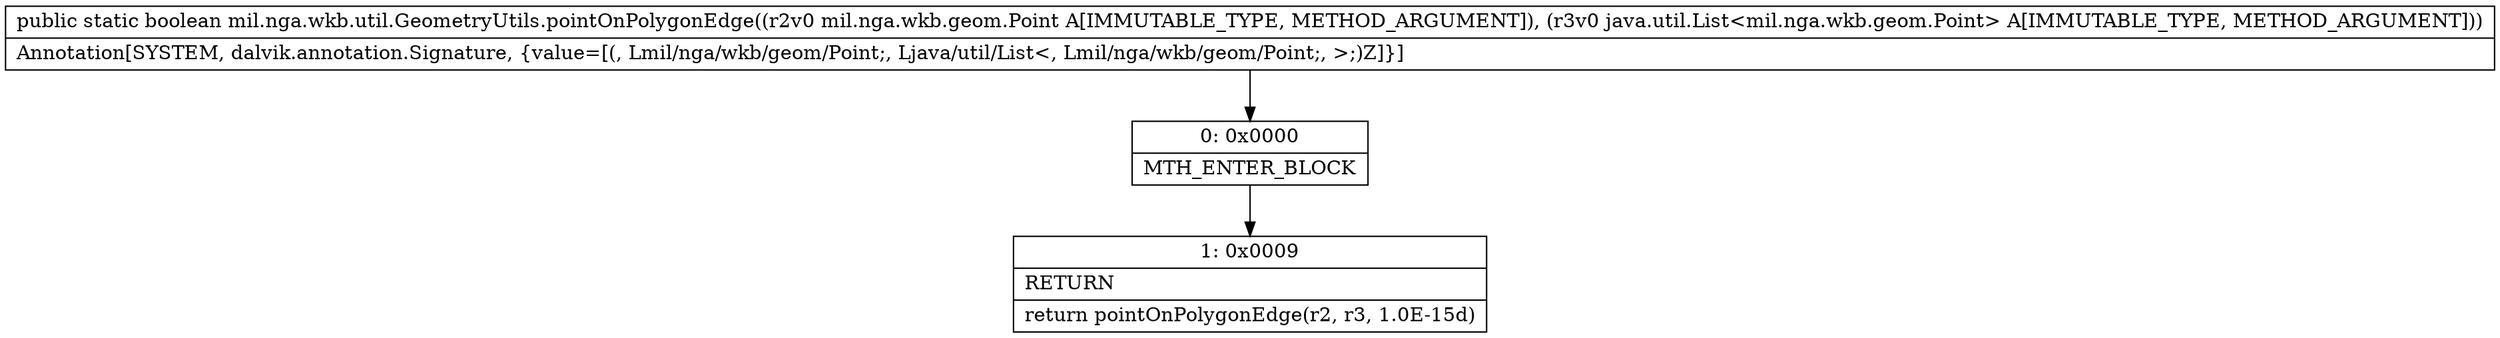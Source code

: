 digraph "CFG formil.nga.wkb.util.GeometryUtils.pointOnPolygonEdge(Lmil\/nga\/wkb\/geom\/Point;Ljava\/util\/List;)Z" {
Node_0 [shape=record,label="{0\:\ 0x0000|MTH_ENTER_BLOCK\l}"];
Node_1 [shape=record,label="{1\:\ 0x0009|RETURN\l|return pointOnPolygonEdge(r2, r3, 1.0E\-15d)\l}"];
MethodNode[shape=record,label="{public static boolean mil.nga.wkb.util.GeometryUtils.pointOnPolygonEdge((r2v0 mil.nga.wkb.geom.Point A[IMMUTABLE_TYPE, METHOD_ARGUMENT]), (r3v0 java.util.List\<mil.nga.wkb.geom.Point\> A[IMMUTABLE_TYPE, METHOD_ARGUMENT]))  | Annotation[SYSTEM, dalvik.annotation.Signature, \{value=[(, Lmil\/nga\/wkb\/geom\/Point;, Ljava\/util\/List\<, Lmil\/nga\/wkb\/geom\/Point;, \>;)Z]\}]\l}"];
MethodNode -> Node_0;
Node_0 -> Node_1;
}

